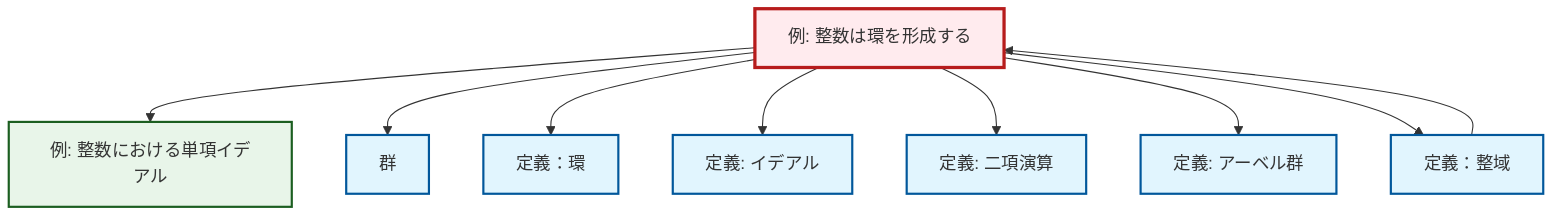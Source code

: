 graph TD
    classDef definition fill:#e1f5fe,stroke:#01579b,stroke-width:2px
    classDef theorem fill:#f3e5f5,stroke:#4a148c,stroke-width:2px
    classDef axiom fill:#fff3e0,stroke:#e65100,stroke-width:2px
    classDef example fill:#e8f5e9,stroke:#1b5e20,stroke-width:2px
    classDef current fill:#ffebee,stroke:#b71c1c,stroke-width:3px
    def-ideal["定義: イデアル"]:::definition
    ex-integers-ring["例: 整数は環を形成する"]:::example
    def-ring["定義：環"]:::definition
    def-binary-operation["定義: 二項演算"]:::definition
    def-integral-domain["定義：整域"]:::definition
    ex-principal-ideal["例: 整数における単項イデアル"]:::example
    def-group["群"]:::definition
    def-abelian-group["定義: アーベル群"]:::definition
    ex-integers-ring --> ex-principal-ideal
    def-integral-domain --> ex-integers-ring
    ex-integers-ring --> def-group
    ex-integers-ring --> def-ring
    ex-integers-ring --> def-ideal
    ex-integers-ring --> def-binary-operation
    ex-integers-ring --> def-abelian-group
    ex-integers-ring --> def-integral-domain
    class ex-integers-ring current